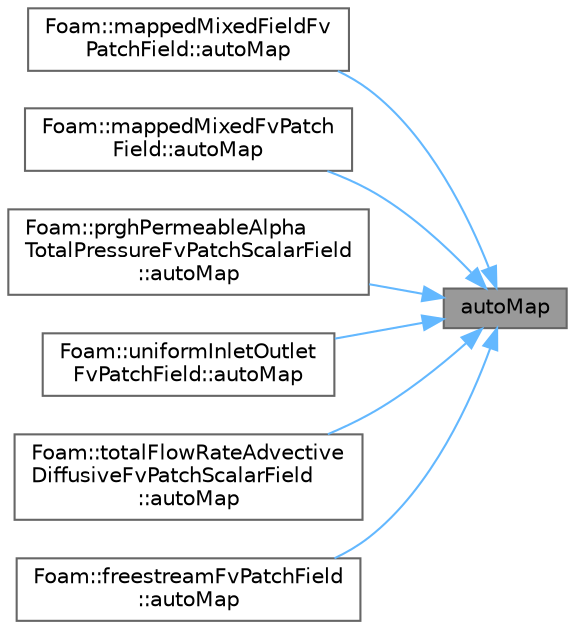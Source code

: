 digraph "autoMap"
{
 // LATEX_PDF_SIZE
  bgcolor="transparent";
  edge [fontname=Helvetica,fontsize=10,labelfontname=Helvetica,labelfontsize=10];
  node [fontname=Helvetica,fontsize=10,shape=box,height=0.2,width=0.4];
  rankdir="RL";
  Node1 [id="Node000001",label="autoMap",height=0.2,width=0.4,color="gray40", fillcolor="grey60", style="filled", fontcolor="black",tooltip=" "];
  Node1 -> Node2 [id="edge1_Node000001_Node000002",dir="back",color="steelblue1",style="solid",tooltip=" "];
  Node2 [id="Node000002",label="Foam::mappedMixedFieldFv\lPatchField::autoMap",height=0.2,width=0.4,color="grey40", fillcolor="white", style="filled",URL="$classFoam_1_1mappedMixedFieldFvPatchField.html#a0ab0c43ce90d756c88dd81e3d0a9eef5",tooltip=" "];
  Node1 -> Node3 [id="edge2_Node000001_Node000003",dir="back",color="steelblue1",style="solid",tooltip=" "];
  Node3 [id="Node000003",label="Foam::mappedMixedFvPatch\lField::autoMap",height=0.2,width=0.4,color="grey40", fillcolor="white", style="filled",URL="$classFoam_1_1mappedMixedFvPatchField.html#a0ab0c43ce90d756c88dd81e3d0a9eef5",tooltip=" "];
  Node1 -> Node4 [id="edge3_Node000001_Node000004",dir="back",color="steelblue1",style="solid",tooltip=" "];
  Node4 [id="Node000004",label="Foam::prghPermeableAlpha\lTotalPressureFvPatchScalarField\l::autoMap",height=0.2,width=0.4,color="grey40", fillcolor="white", style="filled",URL="$classFoam_1_1prghPermeableAlphaTotalPressureFvPatchScalarField.html#a0ab0c43ce90d756c88dd81e3d0a9eef5",tooltip=" "];
  Node1 -> Node5 [id="edge4_Node000001_Node000005",dir="back",color="steelblue1",style="solid",tooltip=" "];
  Node5 [id="Node000005",label="Foam::uniformInletOutlet\lFvPatchField::autoMap",height=0.2,width=0.4,color="grey40", fillcolor="white", style="filled",URL="$classFoam_1_1uniformInletOutletFvPatchField.html#a0ab0c43ce90d756c88dd81e3d0a9eef5",tooltip=" "];
  Node1 -> Node6 [id="edge5_Node000001_Node000006",dir="back",color="steelblue1",style="solid",tooltip=" "];
  Node6 [id="Node000006",label="Foam::totalFlowRateAdvective\lDiffusiveFvPatchScalarField\l::autoMap",height=0.2,width=0.4,color="grey40", fillcolor="white", style="filled",URL="$classFoam_1_1totalFlowRateAdvectiveDiffusiveFvPatchScalarField.html#a0ab0c43ce90d756c88dd81e3d0a9eef5",tooltip=" "];
  Node1 -> Node7 [id="edge6_Node000001_Node000007",dir="back",color="steelblue1",style="solid",tooltip=" "];
  Node7 [id="Node000007",label="Foam::freestreamFvPatchField\l::autoMap",height=0.2,width=0.4,color="grey40", fillcolor="white", style="filled",URL="$classFoam_1_1freestreamFvPatchField.html#a3637ea015c2b2846ddf98d84d4a34c39",tooltip=" "];
}
